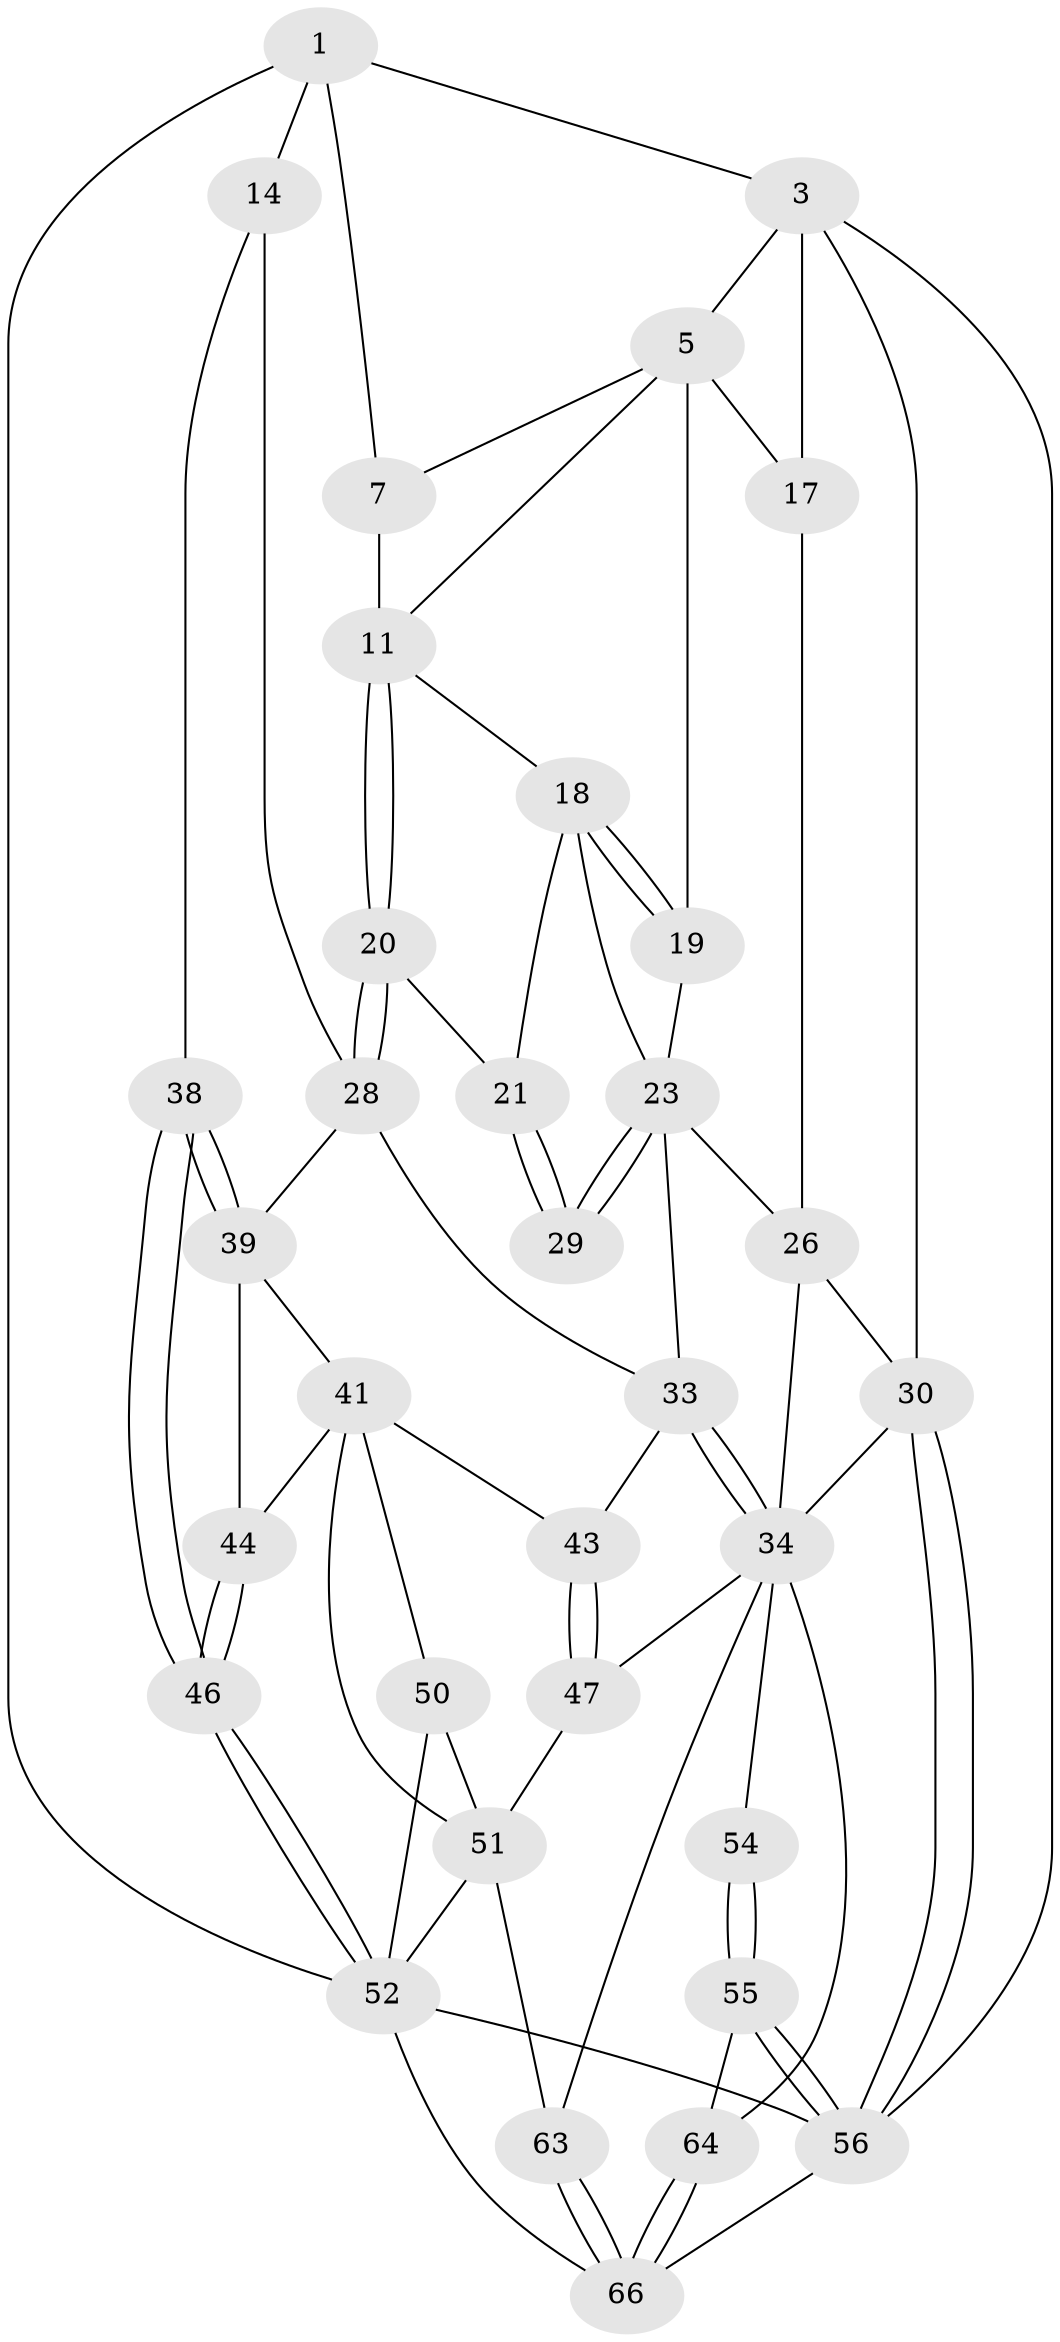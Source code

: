 // original degree distribution, {3: 0.028985507246376812, 6: 0.2028985507246377, 5: 0.5217391304347826, 4: 0.2463768115942029}
// Generated by graph-tools (version 1.1) at 2025/28/03/15/25 16:28:08]
// undirected, 34 vertices, 80 edges
graph export_dot {
graph [start="1"]
  node [color=gray90,style=filled];
  1 [pos="+1+0",super="+2+8"];
  3 [pos="+0+0",super="+4"];
  5 [pos="+0.2945190110172277+0",super="+6+16"];
  7 [pos="+0.67875677490254+0",super="+9"];
  11 [pos="+0.6825814371966222+0.21792685757865948",super="+12"];
  14 [pos="+1+0.3033207053466249",super="+15"];
  17 [pos="+0.07013354189427179+0.26031956148988616"];
  18 [pos="+0.44159000214876787+0.22901150918489468",super="+22"];
  19 [pos="+0.3162286540016135+0.22051090244549698"];
  20 [pos="+0.6831032564666122+0.24014489529845154"];
  21 [pos="+0.6648864720987929+0.24959000954901228"];
  23 [pos="+0.4535044218246825+0.32697380590508685",super="+24"];
  26 [pos="+0.2757176233673326+0.31166293027042236",super="+27"];
  28 [pos="+0.7639914473431985+0.32383839262702374",super="+36"];
  29 [pos="+0.5026161010560014+0.41350163243624266"];
  30 [pos="+0+0.3775858498000486",super="+31"];
  33 [pos="+0.48687587709241986+0.4687233292882977",super="+37"];
  34 [pos="+0.4465615761003527+0.5836508832155131",super="+48+35"];
  38 [pos="+1+0.4680712918402017"];
  39 [pos="+0.7995490367139899+0.4180793275264181",super="+40"];
  41 [pos="+0.7992134805232272+0.5201421051984766",super="+45+42"];
  43 [pos="+0.5970471476279701+0.6320624096592558"];
  44 [pos="+0.921238743714958+0.5155887266171262"];
  46 [pos="+1+0.5687102942630997"];
  47 [pos="+0.5402400678262549+0.6654463949871383"];
  50 [pos="+0.85171237360885+0.6329426835307951"];
  51 [pos="+0.768834380285636+0.6371672254748151",super="+59"];
  52 [pos="+1+0.59557637979415",super="+53+62"];
  54 [pos="+0.1644204901341665+0.6774747092779244"];
  55 [pos="+0+0.7413256923010847",super="+65"];
  56 [pos="+0+0.7234378131598052",super="+69"];
  63 [pos="+0.3439963967955441+0.9798778780545798"];
  64 [pos="+0.1517834499103565+0.8772553050177725"];
  66 [pos="+0.29745597319448963+1",super="+68"];
  1 -- 3;
  1 -- 14 [weight=2];
  1 -- 7 [weight=2];
  1 -- 52;
  3 -- 30;
  3 -- 56;
  3 -- 17;
  3 -- 5;
  5 -- 7;
  5 -- 11;
  5 -- 17;
  5 -- 19;
  7 -- 11;
  11 -- 20;
  11 -- 20;
  11 -- 18;
  14 -- 38;
  14 -- 28;
  17 -- 26;
  18 -- 19;
  18 -- 19;
  18 -- 21;
  18 -- 23;
  19 -- 23;
  20 -- 21;
  20 -- 28;
  20 -- 28;
  21 -- 29;
  21 -- 29;
  23 -- 29 [weight=2];
  23 -- 29;
  23 -- 33;
  23 -- 26;
  26 -- 34;
  26 -- 30;
  28 -- 33;
  28 -- 39;
  30 -- 56;
  30 -- 56;
  30 -- 34;
  33 -- 34;
  33 -- 34;
  33 -- 43;
  34 -- 64;
  34 -- 54 [weight=2];
  34 -- 63;
  34 -- 47;
  38 -- 39;
  38 -- 39;
  38 -- 46;
  38 -- 46;
  39 -- 44;
  39 -- 41;
  41 -- 50;
  41 -- 44;
  41 -- 51;
  41 -- 43;
  43 -- 47;
  43 -- 47;
  44 -- 46;
  44 -- 46;
  46 -- 52;
  46 -- 52;
  47 -- 51;
  50 -- 51;
  50 -- 52;
  51 -- 52 [weight=2];
  51 -- 63;
  52 -- 66;
  52 -- 56;
  54 -- 55;
  54 -- 55;
  55 -- 56 [weight=2];
  55 -- 56;
  55 -- 64;
  56 -- 66;
  63 -- 66;
  63 -- 66;
  64 -- 66;
  64 -- 66;
}
